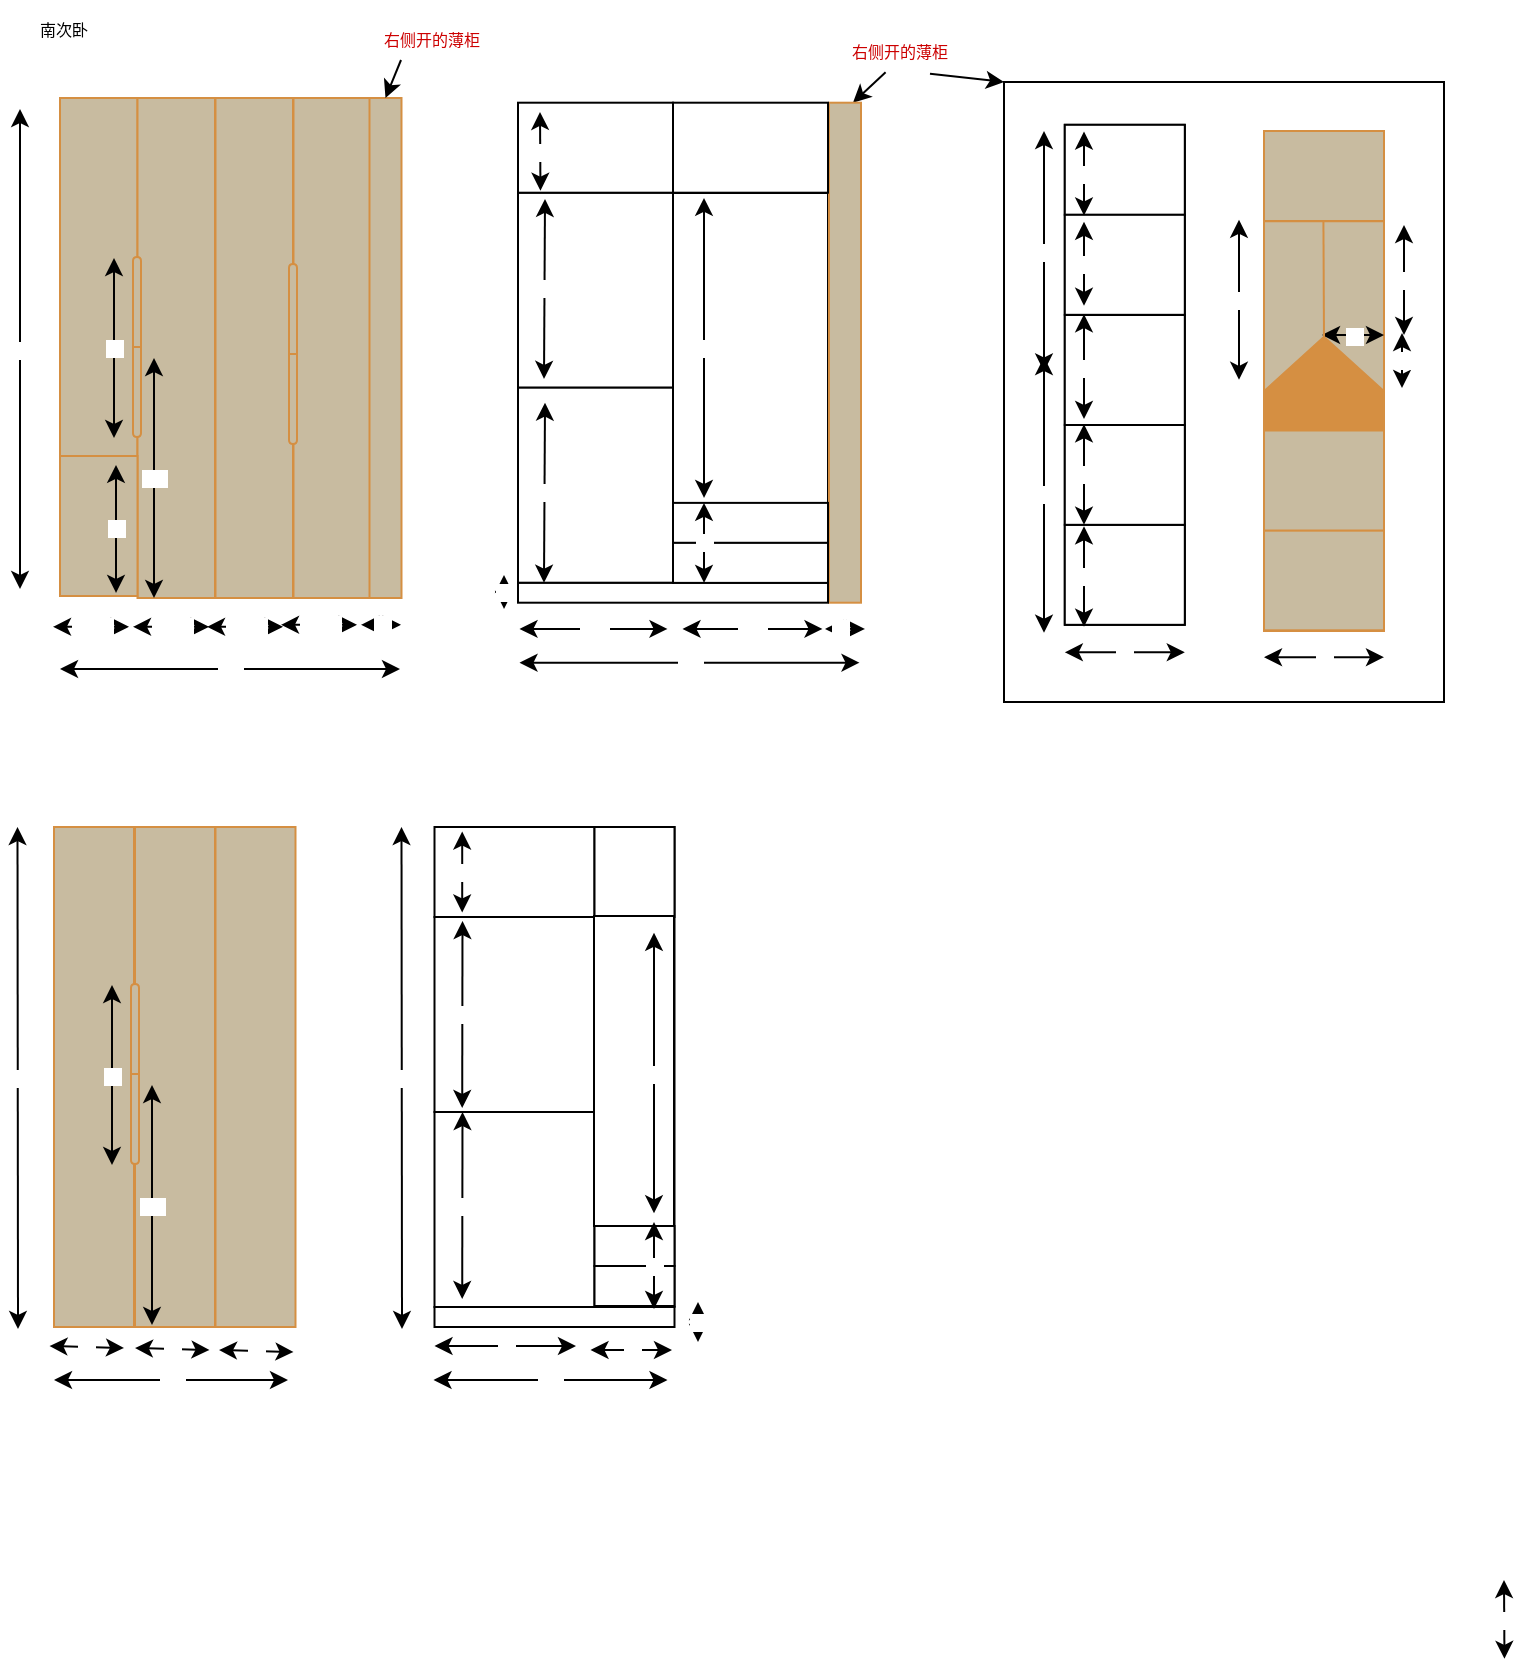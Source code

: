 <mxfile>
    <diagram id="L1VxtPJijclB9qmELhsC" name="第 1 页">
        <mxGraphModel dx="1079" dy="573" grid="1" gridSize="10" guides="1" tooltips="1" connect="1" arrows="1" fold="1" page="1" pageScale="1" pageWidth="827" pageHeight="1169" math="0" shadow="0">
            <root>
                <mxCell id="0"/>
                <mxCell id="1" parent="0"/>
                <mxCell id="169" value="" style="rounded=0;whiteSpace=wrap;html=1;" vertex="1" parent="1">
                    <mxGeometry x="620" y="141" width="220" height="310" as="geometry"/>
                </mxCell>
                <mxCell id="2" value="南次卧" style="text;html=1;strokeColor=none;fillColor=none;align=center;verticalAlign=middle;whiteSpace=wrap;rounded=0;fontSize=8;" parent="1" vertex="1">
                    <mxGeometry x="120" y="100" width="60" height="30" as="geometry"/>
                </mxCell>
                <mxCell id="6" style="edgeStyle=none;html=1;exitX=0.38;exitY=0.966;exitDx=0;exitDy=0;entryX=0.75;entryY=0;entryDx=0;entryDy=0;fontSize=8;fontColor=#CC0000;exitPerimeter=0;" parent="1" source="5" target="4" edge="1">
                    <mxGeometry relative="1" as="geometry"/>
                </mxCell>
                <mxCell id="170" style="edgeStyle=none;html=1;exitX=0.75;exitY=1;exitDx=0;exitDy=0;entryX=0;entryY=0;entryDx=0;entryDy=0;" edge="1" parent="1" source="5" target="169">
                    <mxGeometry relative="1" as="geometry"/>
                </mxCell>
                <mxCell id="5" value="右侧开的薄柜" style="text;html=1;strokeColor=none;fillColor=none;align=center;verticalAlign=middle;whiteSpace=wrap;rounded=0;fontSize=8;fontColor=#CC0000;" parent="1" vertex="1">
                    <mxGeometry x="538" y="115.85" width="60" height="21" as="geometry"/>
                </mxCell>
                <mxCell id="7" value="171" style="endArrow=classic;startArrow=classic;html=1;fontSize=8;fontColor=#FFFFFF;" parent="1" edge="1">
                    <mxGeometry width="50" height="50" relative="1" as="geometry">
                        <mxPoint x="377.75" y="431.35" as="sourcePoint"/>
                        <mxPoint x="547.75" y="431.35" as="targetPoint"/>
                    </mxGeometry>
                </mxCell>
                <mxCell id="8" value="16" style="endArrow=classic;startArrow=classic;html=1;fontSize=8;fontColor=#FFFFFF;" parent="1" edge="1">
                    <mxGeometry width="50" height="50" relative="1" as="geometry">
                        <mxPoint x="298.5" y="412.41" as="sourcePoint"/>
                        <mxPoint x="318.5" y="412.41" as="targetPoint"/>
                    </mxGeometry>
                </mxCell>
                <mxCell id="9" value="38.75" style="endArrow=classic;startArrow=classic;html=1;fontSize=8;fontColor=#FFFFFF;" parent="1" edge="1">
                    <mxGeometry x="0.016" width="50" height="50" relative="1" as="geometry">
                        <mxPoint x="144.5" y="413.41" as="sourcePoint"/>
                        <mxPoint x="182.5" y="413.41" as="targetPoint"/>
                        <mxPoint as="offset"/>
                    </mxGeometry>
                </mxCell>
                <mxCell id="11" value="" style="rounded=0;whiteSpace=wrap;html=1;fontSize=8;" parent="1" vertex="1">
                    <mxGeometry x="454.5" y="196.5" width="77.5" height="155" as="geometry"/>
                </mxCell>
                <mxCell id="13" value="" style="rounded=0;whiteSpace=wrap;html=1;fontSize=8;" parent="1" vertex="1">
                    <mxGeometry x="377" y="196.35" width="77.5" height="97.5" as="geometry"/>
                </mxCell>
                <mxCell id="4" value="" style="rounded=0;whiteSpace=wrap;html=1;fillColor=#C8BBA0;fontSize=8;strokeColor=#D58F42;" parent="1" vertex="1">
                    <mxGeometry x="532.5" y="151.35" width="16" height="250" as="geometry"/>
                </mxCell>
                <mxCell id="21" value="" style="rounded=0;whiteSpace=wrap;html=1;fontSize=8;fillColor=#C8BBA0;strokeColor=#D58F42;" parent="1" vertex="1">
                    <mxGeometry x="148" y="149" width="38.75" height="180" as="geometry"/>
                </mxCell>
                <mxCell id="22" value="" style="rounded=0;whiteSpace=wrap;html=1;fontSize=8;fillColor=#C8BBA0;strokeColor=#D58F42;" parent="1" vertex="1">
                    <mxGeometry x="186.75" y="149" width="38.75" height="250" as="geometry"/>
                </mxCell>
                <mxCell id="23" value="" style="rounded=0;whiteSpace=wrap;html=1;fontSize=8;strokeColor=#D58F42;fillColor=#C8BBA0;" parent="1" vertex="1">
                    <mxGeometry x="225.75" y="149" width="38.75" height="250" as="geometry"/>
                </mxCell>
                <mxCell id="24" value="" style="rounded=0;whiteSpace=wrap;html=1;fontSize=8;fillColor=#C8BBA0;strokeColor=#D58F42;" parent="1" vertex="1">
                    <mxGeometry x="264.75" y="149" width="38.75" height="250" as="geometry"/>
                </mxCell>
                <mxCell id="25" value="" style="rounded=0;whiteSpace=wrap;html=1;fillColor=#C8BBA0;fontSize=8;strokeColor=#D58F42;" parent="1" vertex="1">
                    <mxGeometry x="302.75" y="149" width="16" height="250" as="geometry"/>
                </mxCell>
                <mxCell id="27" style="edgeStyle=none;html=1;exitX=0.25;exitY=1;exitDx=0;exitDy=0;entryX=0.5;entryY=0;entryDx=0;entryDy=0;fontSize=8;fontColor=#FFFFFF;" parent="1" source="26" target="25" edge="1">
                    <mxGeometry relative="1" as="geometry"/>
                </mxCell>
                <mxCell id="26" value="右侧开的薄柜" style="text;html=1;strokeColor=none;fillColor=none;align=center;verticalAlign=middle;whiteSpace=wrap;rounded=0;fontSize=8;fontColor=#CC0000;" parent="1" vertex="1">
                    <mxGeometry x="303.5" y="109" width="60" height="21" as="geometry"/>
                </mxCell>
                <mxCell id="29" value="" style="shape=delay;whiteSpace=wrap;html=1;strokeColor=#D58F42;fontSize=8;fontColor=#FFFFFF;fillColor=#C8BBA0;rotation=-90;" parent="1" vertex="1">
                    <mxGeometry x="164" y="249" width="45" height="4" as="geometry"/>
                </mxCell>
                <mxCell id="30" value="" style="shape=delay;whiteSpace=wrap;html=1;strokeColor=#D58F42;fontSize=8;fontColor=#FFFFFF;fillColor=#C8BBA0;rotation=90;" parent="1" vertex="1">
                    <mxGeometry x="164" y="294" width="45" height="4" as="geometry"/>
                </mxCell>
                <mxCell id="31" value="90" style="endArrow=classic;startArrow=classic;html=1;fontSize=8;fontColor=#FFFFFF;" parent="1" edge="1">
                    <mxGeometry width="50" height="50" relative="1" as="geometry">
                        <mxPoint x="175" y="319" as="sourcePoint"/>
                        <mxPoint x="175" y="229" as="targetPoint"/>
                    </mxGeometry>
                </mxCell>
                <mxCell id="32" value="250" style="endArrow=classic;startArrow=classic;html=1;fontSize=8;fontColor=#FFFFFF;" parent="1" edge="1">
                    <mxGeometry width="50" height="50" relative="1" as="geometry">
                        <mxPoint x="128" y="394.5" as="sourcePoint"/>
                        <mxPoint x="128" y="154.5" as="targetPoint"/>
                    </mxGeometry>
                </mxCell>
                <mxCell id="33" value="125" style="endArrow=classic;startArrow=classic;html=1;fontSize=8;fontColor=#FFFFFF;" parent="1" edge="1">
                    <mxGeometry width="50" height="50" relative="1" as="geometry">
                        <mxPoint x="195" y="399" as="sourcePoint"/>
                        <mxPoint x="195" y="279" as="targetPoint"/>
                    </mxGeometry>
                </mxCell>
                <mxCell id="35" value="" style="shape=delay;whiteSpace=wrap;html=1;strokeColor=#D58F42;fontSize=8;fontColor=#FFFFFF;fillColor=#C8BBA0;rotation=-90;" parent="1" vertex="1">
                    <mxGeometry x="242" y="252.5" width="45" height="4" as="geometry"/>
                </mxCell>
                <mxCell id="36" value="" style="shape=delay;whiteSpace=wrap;html=1;strokeColor=#D58F42;fontSize=8;fontColor=#FFFFFF;fillColor=#C8BBA0;rotation=90;" parent="1" vertex="1">
                    <mxGeometry x="242" y="297.5" width="45" height="4" as="geometry"/>
                </mxCell>
                <mxCell id="41" value="38.75" style="endArrow=classic;startArrow=classic;html=1;fontSize=8;fontColor=#FFFFFF;" parent="1" edge="1">
                    <mxGeometry x="0.016" width="50" height="50" relative="1" as="geometry">
                        <mxPoint x="184.5" y="413.41" as="sourcePoint"/>
                        <mxPoint x="222.5" y="413.41" as="targetPoint"/>
                        <mxPoint as="offset"/>
                    </mxGeometry>
                </mxCell>
                <mxCell id="42" value="38.75" style="endArrow=classic;startArrow=classic;html=1;fontSize=8;fontColor=#FFFFFF;" parent="1" edge="1">
                    <mxGeometry x="0.016" width="50" height="50" relative="1" as="geometry">
                        <mxPoint x="221.5" y="413.41" as="sourcePoint"/>
                        <mxPoint x="259.5" y="413.41" as="targetPoint"/>
                        <mxPoint as="offset"/>
                    </mxGeometry>
                </mxCell>
                <mxCell id="43" value="38.75" style="endArrow=classic;startArrow=classic;html=1;fontSize=8;fontColor=#FFFFFF;" parent="1" edge="1">
                    <mxGeometry x="0.016" width="50" height="50" relative="1" as="geometry">
                        <mxPoint x="258.5" y="412.41" as="sourcePoint"/>
                        <mxPoint x="296.5" y="412.41" as="targetPoint"/>
                        <mxPoint as="offset"/>
                    </mxGeometry>
                </mxCell>
                <mxCell id="44" value="171" style="endArrow=classic;startArrow=classic;html=1;fontSize=8;fontColor=#FFFFFF;" parent="1" edge="1">
                    <mxGeometry width="50" height="50" relative="1" as="geometry">
                        <mxPoint x="148.0" y="434.5" as="sourcePoint"/>
                        <mxPoint x="318.0" y="434.5" as="targetPoint"/>
                    </mxGeometry>
                </mxCell>
                <mxCell id="46" value="" style="rounded=0;whiteSpace=wrap;html=1;fontSize=8;" parent="1" vertex="1">
                    <mxGeometry x="377" y="151.35" width="77.5" height="45" as="geometry"/>
                </mxCell>
                <mxCell id="47" value="" style="rounded=0;whiteSpace=wrap;html=1;fontSize=8;" parent="1" vertex="1">
                    <mxGeometry x="454.5" y="151.35" width="77.5" height="45" as="geometry"/>
                </mxCell>
                <mxCell id="48" value="16" style="endArrow=classic;startArrow=classic;html=1;fontSize=8;fontColor=#FFFFFF;" parent="1" edge="1">
                    <mxGeometry x="-0.25" width="50" height="50" relative="1" as="geometry">
                        <mxPoint x="530.5" y="414.44" as="sourcePoint"/>
                        <mxPoint x="550.5" y="414.44" as="targetPoint"/>
                        <mxPoint as="offset"/>
                    </mxGeometry>
                </mxCell>
                <mxCell id="50" value="77.5" style="endArrow=classic;startArrow=classic;html=1;fontSize=8;fontColor=#FFFFFF;" parent="1" edge="1">
                    <mxGeometry width="50" height="50" relative="1" as="geometry">
                        <mxPoint x="377.75" y="414.44" as="sourcePoint"/>
                        <mxPoint x="451.75" y="414.44" as="targetPoint"/>
                    </mxGeometry>
                </mxCell>
                <mxCell id="51" value="77.5" style="endArrow=classic;startArrow=classic;html=1;fontSize=8;fontColor=#FFFFFF;" parent="1" edge="1">
                    <mxGeometry width="50" height="50" relative="1" as="geometry">
                        <mxPoint x="459.25" y="414.44" as="sourcePoint"/>
                        <mxPoint x="529.25" y="414.44" as="targetPoint"/>
                    </mxGeometry>
                </mxCell>
                <mxCell id="52" value="" style="rounded=0;whiteSpace=wrap;html=1;fontSize=8;" parent="1" vertex="1">
                    <mxGeometry x="454.5" y="351.44" width="77.5" height="20" as="geometry"/>
                </mxCell>
                <mxCell id="53" value="" style="rounded=0;whiteSpace=wrap;html=1;fontSize=8;" parent="1" vertex="1">
                    <mxGeometry x="377" y="391.35" width="155" height="10" as="geometry"/>
                </mxCell>
                <mxCell id="54" value="" style="rounded=0;whiteSpace=wrap;html=1;fontSize=8;" parent="1" vertex="1">
                    <mxGeometry x="377" y="293.85" width="77.5" height="97.5" as="geometry"/>
                </mxCell>
                <mxCell id="56" value="" style="rounded=0;whiteSpace=wrap;html=1;fontSize=8;" parent="1" vertex="1">
                    <mxGeometry x="454.5" y="371.44" width="77.5" height="20" as="geometry"/>
                </mxCell>
                <mxCell id="57" value="40" style="endArrow=classic;startArrow=classic;html=1;fontSize=8;fontColor=#FFFFFF;" parent="1" edge="1">
                    <mxGeometry width="50" height="50" relative="1" as="geometry">
                        <mxPoint x="470" y="391.44" as="sourcePoint"/>
                        <mxPoint x="470" y="351.44" as="targetPoint"/>
                        <mxPoint as="offset"/>
                    </mxGeometry>
                </mxCell>
                <mxCell id="58" value="155" style="endArrow=classic;startArrow=classic;html=1;fontSize=8;fontColor=#FFFFFF;" parent="1" edge="1">
                    <mxGeometry width="50" height="50" relative="1" as="geometry">
                        <mxPoint x="470" y="348.94" as="sourcePoint"/>
                        <mxPoint x="470" y="198.94" as="targetPoint"/>
                        <mxPoint as="offset"/>
                    </mxGeometry>
                </mxCell>
                <mxCell id="59" value="97.5" style="endArrow=classic;startArrow=classic;html=1;fontSize=8;fontColor=#FFFFFF;" parent="1" edge="1">
                    <mxGeometry width="50" height="50" relative="1" as="geometry">
                        <mxPoint x="390.0" y="289.44" as="sourcePoint"/>
                        <mxPoint x="390.5" y="199.44" as="targetPoint"/>
                        <mxPoint as="offset"/>
                    </mxGeometry>
                </mxCell>
                <mxCell id="60" value="97.5" style="endArrow=classic;startArrow=classic;html=1;fontSize=8;fontColor=#FFFFFF;" parent="1" edge="1">
                    <mxGeometry width="50" height="50" relative="1" as="geometry">
                        <mxPoint x="390" y="391.35" as="sourcePoint"/>
                        <mxPoint x="390.5" y="301.35" as="targetPoint"/>
                        <mxPoint as="offset"/>
                    </mxGeometry>
                </mxCell>
                <mxCell id="61" value="10" style="endArrow=classic;startArrow=classic;html=1;fontSize=8;fontColor=#FFFFFF;" parent="1" edge="1">
                    <mxGeometry width="50" height="50" relative="1" as="geometry">
                        <mxPoint x="370.0" y="404.44" as="sourcePoint"/>
                        <mxPoint x="370" y="387.44" as="targetPoint"/>
                        <mxPoint as="offset"/>
                    </mxGeometry>
                </mxCell>
                <mxCell id="62" value="45" style="endArrow=classic;startArrow=classic;html=1;fontSize=8;fontColor=#FFFFFF;" parent="1" edge="1">
                    <mxGeometry width="50" height="50" relative="1" as="geometry">
                        <mxPoint x="388.23" y="195.35" as="sourcePoint"/>
                        <mxPoint x="388" y="155.94" as="targetPoint"/>
                        <mxPoint as="offset"/>
                    </mxGeometry>
                </mxCell>
                <mxCell id="63" value="" style="rounded=0;whiteSpace=wrap;html=1;fontSize=8;" parent="1" vertex="1">
                    <mxGeometry x="650.4" y="162.41" width="60" height="250" as="geometry"/>
                </mxCell>
                <mxCell id="64" value="60" style="endArrow=classic;startArrow=classic;html=1;fontSize=8;fontColor=#FFFFFF;" parent="1" edge="1">
                    <mxGeometry width="50" height="50" relative="1" as="geometry">
                        <mxPoint x="650.4" y="426.16" as="sourcePoint"/>
                        <mxPoint x="710.4" y="426.16" as="targetPoint"/>
                    </mxGeometry>
                </mxCell>
                <mxCell id="67" value="" style="rounded=0;whiteSpace=wrap;html=1;fontSize=8;" parent="1" vertex="1">
                    <mxGeometry x="650.4" y="362.41" width="60" height="50" as="geometry"/>
                </mxCell>
                <mxCell id="68" value="" style="rounded=0;whiteSpace=wrap;html=1;fontSize=8;" parent="1" vertex="1">
                    <mxGeometry x="650.4" y="312.41" width="60" height="50" as="geometry"/>
                </mxCell>
                <mxCell id="72" value="" style="rounded=0;whiteSpace=wrap;html=1;fontSize=8;fillColor=#D58F42;strokeColor=#D58F42;" parent="1" vertex="1">
                    <mxGeometry x="750" y="165.5" width="60" height="250" as="geometry"/>
                </mxCell>
                <mxCell id="73" value="60" style="endArrow=classic;startArrow=classic;html=1;fontSize=8;fontColor=#FFFFFF;" parent="1" edge="1">
                    <mxGeometry width="50" height="50" relative="1" as="geometry">
                        <mxPoint x="750" y="428.59" as="sourcePoint"/>
                        <mxPoint x="810" y="428.59" as="targetPoint"/>
                    </mxGeometry>
                </mxCell>
                <mxCell id="74" value="" style="rounded=0;whiteSpace=wrap;html=1;fontSize=8;fillColor=#C8BBA0;strokeColor=#D58F42;" parent="1" vertex="1">
                    <mxGeometry x="750" y="165.5" width="60" height="45" as="geometry"/>
                </mxCell>
                <mxCell id="75" value="" style="rounded=0;whiteSpace=wrap;html=1;fontSize=8;fillColor=#C8BBA0;strokeColor=#D58F42;" parent="1" vertex="1">
                    <mxGeometry x="750" y="365.16" width="60" height="50" as="geometry"/>
                </mxCell>
                <mxCell id="76" value="" style="rounded=0;whiteSpace=wrap;html=1;fontSize=8;fillColor=#C8BBA0;strokeColor=#D58F42;" parent="1" vertex="1">
                    <mxGeometry x="750" y="315.25" width="60" height="50" as="geometry"/>
                </mxCell>
                <mxCell id="91" value="" style="rounded=0;whiteSpace=wrap;html=1;fontSize=8;" parent="1" vertex="1">
                    <mxGeometry x="650.4" y="257.5" width="60" height="55" as="geometry"/>
                </mxCell>
                <mxCell id="93" value="140" style="endArrow=classic;startArrow=classic;html=1;fontSize=8;fontColor=#FFFFFF;" parent="1" edge="1">
                    <mxGeometry width="50" height="50" relative="1" as="geometry">
                        <mxPoint x="640" y="416.34" as="sourcePoint"/>
                        <mxPoint x="640" y="278.5" as="targetPoint"/>
                        <mxPoint as="offset"/>
                    </mxGeometry>
                </mxCell>
                <mxCell id="94" value="50" style="endArrow=classic;startArrow=classic;html=1;fontSize=8;fontColor=#FFFFFF;" parent="1" edge="1">
                    <mxGeometry width="50" height="50" relative="1" as="geometry">
                        <mxPoint x="660" y="413.34" as="sourcePoint"/>
                        <mxPoint x="660" y="363.16" as="targetPoint"/>
                        <mxPoint as="offset"/>
                    </mxGeometry>
                </mxCell>
                <mxCell id="95" value="50" style="endArrow=classic;startArrow=classic;html=1;fontSize=8;fontColor=#FFFFFF;" parent="1" edge="1">
                    <mxGeometry width="50" height="50" relative="1" as="geometry">
                        <mxPoint x="660" y="362.34" as="sourcePoint"/>
                        <mxPoint x="660" y="312.16" as="targetPoint"/>
                        <mxPoint as="offset"/>
                    </mxGeometry>
                </mxCell>
                <mxCell id="96" value="55" style="endArrow=classic;startArrow=classic;html=1;fontSize=8;fontColor=#FFFFFF;" parent="1" edge="1">
                    <mxGeometry width="50" height="50" relative="1" as="geometry">
                        <mxPoint x="660" y="309.5" as="sourcePoint"/>
                        <mxPoint x="660" y="257.08" as="targetPoint"/>
                        <mxPoint as="offset"/>
                        <Array as="points"/>
                    </mxGeometry>
                </mxCell>
                <mxCell id="97" value="110" style="endArrow=classic;startArrow=classic;html=1;fontSize=8;fontColor=#FFFFFF;" parent="1" edge="1">
                    <mxGeometry width="50" height="50" relative="1" as="geometry">
                        <mxPoint x="640" y="285.75" as="sourcePoint"/>
                        <mxPoint x="640" y="165.5" as="targetPoint"/>
                        <mxPoint as="offset"/>
                    </mxGeometry>
                </mxCell>
                <mxCell id="98" value="" style="rounded=0;whiteSpace=wrap;html=1;fontSize=8;" parent="1" vertex="1">
                    <mxGeometry x="650.4" y="162.41" width="60" height="45" as="geometry"/>
                </mxCell>
                <mxCell id="99" value="" style="rounded=0;whiteSpace=wrap;html=1;fontSize=8;" parent="1" vertex="1">
                    <mxGeometry x="650.4" y="207.41" width="60" height="50" as="geometry"/>
                </mxCell>
                <mxCell id="100" value="50" style="endArrow=classic;startArrow=classic;html=1;fontSize=8;fontColor=#FFFFFF;" parent="1" edge="1">
                    <mxGeometry width="50" height="50" relative="1" as="geometry">
                        <mxPoint x="660" y="252.91" as="sourcePoint"/>
                        <mxPoint x="660" y="210.91" as="targetPoint"/>
                        <mxPoint as="offset"/>
                        <Array as="points"/>
                    </mxGeometry>
                </mxCell>
                <mxCell id="101" value="45" style="endArrow=classic;startArrow=classic;html=1;fontSize=8;fontColor=#FFFFFF;" parent="1" edge="1">
                    <mxGeometry width="50" height="50" relative="1" as="geometry">
                        <mxPoint x="660" y="207.75" as="sourcePoint"/>
                        <mxPoint x="660" y="165.75" as="targetPoint"/>
                        <mxPoint as="offset"/>
                        <Array as="points"/>
                    </mxGeometry>
                </mxCell>
                <mxCell id="111" value="" style="html=1;shape=mxgraph.infographic.ribbonSimple;notch1=27.2;notch2=0;align=center;verticalAlign=middle;fontSize=14;fontStyle=0;fillColor=#C8BBA0;flipH=0;spacingRight=0;spacingLeft=14;strokeColor=#D58F42;fontColor=#FFFFFF;rotation=-90;" parent="1" vertex="1">
                    <mxGeometry x="737.5" y="223.16" width="85" height="60" as="geometry"/>
                </mxCell>
                <mxCell id="112" value="85" style="endArrow=classic;startArrow=classic;html=1;fontSize=8;fontColor=#FFFFFF;" parent="1" edge="1">
                    <mxGeometry width="50" height="50" relative="1" as="geometry">
                        <mxPoint x="737.5" y="289.91" as="sourcePoint"/>
                        <mxPoint x="737.5" y="209.91" as="targetPoint"/>
                        <mxPoint as="offset"/>
                    </mxGeometry>
                </mxCell>
                <mxCell id="115" value="30" style="endArrow=classic;startArrow=classic;html=1;fontSize=8;fontColor=#FFFFFF;" parent="1" edge="1">
                    <mxGeometry x="0.003" width="50" height="50" relative="1" as="geometry">
                        <mxPoint x="819" y="294.0" as="sourcePoint"/>
                        <mxPoint x="819" y="266.5" as="targetPoint"/>
                        <mxPoint as="offset"/>
                        <Array as="points"/>
                    </mxGeometry>
                </mxCell>
                <mxCell id="116" value="30" style="endArrow=classic;startArrow=classic;html=1;fontSize=8;fontColor=#FFFFFF;" parent="1" edge="1">
                    <mxGeometry width="50" height="50" relative="1" as="geometry">
                        <mxPoint x="810" y="267.5" as="sourcePoint"/>
                        <mxPoint x="779" y="267.5" as="targetPoint"/>
                        <mxPoint as="offset"/>
                        <Array as="points"/>
                    </mxGeometry>
                </mxCell>
                <mxCell id="117" value="55" style="endArrow=classic;startArrow=classic;html=1;fontSize=8;fontColor=#FFFFFF;" parent="1" edge="1">
                    <mxGeometry width="50" height="50" relative="1" as="geometry">
                        <mxPoint x="820" y="267.5" as="sourcePoint"/>
                        <mxPoint x="820" y="212.5" as="targetPoint"/>
                        <mxPoint as="offset"/>
                    </mxGeometry>
                </mxCell>
                <mxCell id="118" value="北次卧" style="text;html=1;strokeColor=none;fillColor=none;align=center;verticalAlign=middle;whiteSpace=wrap;rounded=0;fontSize=8;fontColor=#FFFFFF;" parent="1" vertex="1">
                    <mxGeometry x="120" y="471.5" width="60" height="30" as="geometry"/>
                </mxCell>
                <mxCell id="120" value="250" style="endArrow=classic;startArrow=classic;html=1;fontSize=8;fontColor=#FFFFFF;" parent="1" edge="1">
                    <mxGeometry width="50" height="50" relative="1" as="geometry">
                        <mxPoint x="127" y="764.5" as="sourcePoint"/>
                        <mxPoint x="126.75" y="513.5" as="targetPoint"/>
                    </mxGeometry>
                </mxCell>
                <mxCell id="122" value="120" style="endArrow=classic;startArrow=classic;html=1;fontSize=8;fontColor=#FFFFFF;" parent="1" edge="1">
                    <mxGeometry width="50" height="50" relative="1" as="geometry">
                        <mxPoint x="145" y="790" as="sourcePoint"/>
                        <mxPoint x="262" y="790" as="targetPoint"/>
                    </mxGeometry>
                </mxCell>
                <mxCell id="123" value="" style="rounded=0;whiteSpace=wrap;html=1;fontSize=8;fillColor=#C8BBA0;strokeColor=#D58F42;" parent="1" vertex="1">
                    <mxGeometry x="145" y="513.5" width="40" height="250" as="geometry"/>
                </mxCell>
                <mxCell id="124" value="" style="rounded=0;whiteSpace=wrap;html=1;fontSize=8;fillColor=#C8BBA0;strokeColor=#D58F42;" parent="1" vertex="1">
                    <mxGeometry x="185.5" y="513.5" width="40" height="250" as="geometry"/>
                </mxCell>
                <mxCell id="125" value="" style="rounded=0;whiteSpace=wrap;html=1;fontSize=8;fillColor=#C8BBA0;strokeColor=#D58F42;" parent="1" vertex="1">
                    <mxGeometry x="225.75" y="513.5" width="40" height="250" as="geometry"/>
                </mxCell>
                <mxCell id="126" value="" style="shape=delay;whiteSpace=wrap;html=1;strokeColor=#D58F42;fontSize=8;fontColor=#FFFFFF;fillColor=#C8BBA0;rotation=-90;" parent="1" vertex="1">
                    <mxGeometry x="163" y="612.5" width="45" height="4" as="geometry"/>
                </mxCell>
                <mxCell id="127" value="" style="shape=delay;whiteSpace=wrap;html=1;strokeColor=#D58F42;fontSize=8;fontColor=#FFFFFF;fillColor=#C8BBA0;rotation=90;" parent="1" vertex="1">
                    <mxGeometry x="163" y="657.5" width="45" height="4" as="geometry"/>
                </mxCell>
                <mxCell id="128" value="90" style="endArrow=classic;startArrow=classic;html=1;fontSize=8;fontColor=#FFFFFF;" parent="1" edge="1">
                    <mxGeometry width="50" height="50" relative="1" as="geometry">
                        <mxPoint x="174" y="682.5" as="sourcePoint"/>
                        <mxPoint x="174" y="592.5" as="targetPoint"/>
                    </mxGeometry>
                </mxCell>
                <mxCell id="129" value="125" style="endArrow=classic;startArrow=classic;html=1;fontSize=8;fontColor=#FFFFFF;" parent="1" edge="1">
                    <mxGeometry width="50" height="50" relative="1" as="geometry">
                        <mxPoint x="194" y="762.5" as="sourcePoint"/>
                        <mxPoint x="194" y="642.5" as="targetPoint"/>
                    </mxGeometry>
                </mxCell>
                <mxCell id="137" value="" style="rounded=0;whiteSpace=wrap;html=1;fontSize=8;" parent="1" vertex="1">
                    <mxGeometry x="415.25" y="513.5" width="40" height="240" as="geometry"/>
                </mxCell>
                <mxCell id="138" value="120" style="endArrow=classic;startArrow=classic;html=1;fontSize=8;fontColor=#FFFFFF;" parent="1" edge="1">
                    <mxGeometry width="50" height="50" relative="1" as="geometry">
                        <mxPoint x="334.75" y="790" as="sourcePoint"/>
                        <mxPoint x="451.75" y="790" as="targetPoint"/>
                    </mxGeometry>
                </mxCell>
                <mxCell id="139" value="250" style="endArrow=classic;startArrow=classic;html=1;fontSize=8;fontColor=#FFFFFF;" parent="1" edge="1">
                    <mxGeometry width="50" height="50" relative="1" as="geometry">
                        <mxPoint x="319" y="764.5" as="sourcePoint"/>
                        <mxPoint x="318.75" y="513.5" as="targetPoint"/>
                    </mxGeometry>
                </mxCell>
                <mxCell id="143" value="" style="rounded=0;whiteSpace=wrap;html=1;fontSize=8;fillColor=#C8BBA0;strokeColor=#D58F42;" parent="1" vertex="1">
                    <mxGeometry x="148" y="328" width="38.75" height="70" as="geometry"/>
                </mxCell>
                <mxCell id="144" value="70" style="endArrow=classic;startArrow=classic;html=1;fontSize=8;fontColor=#FFFFFF;" parent="1" edge="1">
                    <mxGeometry width="50" height="50" relative="1" as="geometry">
                        <mxPoint x="176" y="396.44" as="sourcePoint"/>
                        <mxPoint x="176" y="332.44" as="targetPoint"/>
                    </mxGeometry>
                </mxCell>
                <mxCell id="145" value="" style="rounded=0;whiteSpace=wrap;html=1;fontSize=8;" parent="1" vertex="1">
                    <mxGeometry x="335.25" y="513.5" width="80" height="45" as="geometry"/>
                </mxCell>
                <mxCell id="146" value="" style="rounded=0;whiteSpace=wrap;html=1;fontSize=8;" parent="1" vertex="1">
                    <mxGeometry x="415.25" y="513.5" width="40" height="45" as="geometry"/>
                </mxCell>
                <mxCell id="147" value="" style="rounded=0;whiteSpace=wrap;html=1;fontSize=8;" parent="1" vertex="1">
                    <mxGeometry x="335.25" y="753.5" width="120" height="10" as="geometry"/>
                </mxCell>
                <mxCell id="149" value="" style="rounded=0;whiteSpace=wrap;html=1;fontSize=8;" parent="1" vertex="1">
                    <mxGeometry x="335.25" y="656" width="80" height="97.5" as="geometry"/>
                </mxCell>
                <mxCell id="150" value="" style="rounded=0;whiteSpace=wrap;html=1;fontSize=8;" parent="1" vertex="1">
                    <mxGeometry x="335.25" y="558.5" width="80" height="97.5" as="geometry"/>
                </mxCell>
                <mxCell id="151" value="45" style="endArrow=classic;startArrow=classic;html=1;fontSize=8;fontColor=#FFFFFF;" parent="1" edge="1">
                    <mxGeometry width="50" height="50" relative="1" as="geometry">
                        <mxPoint x="870.23" y="929.41" as="sourcePoint"/>
                        <mxPoint x="870" y="890" as="targetPoint"/>
                        <mxPoint as="offset"/>
                    </mxGeometry>
                </mxCell>
                <mxCell id="152" value="40" style="endArrow=classic;startArrow=classic;html=1;fontSize=8;fontColor=#FFFFFF;" parent="1" edge="1">
                    <mxGeometry width="50" height="50" relative="1" as="geometry">
                        <mxPoint x="142.75" y="773" as="sourcePoint"/>
                        <mxPoint x="180" y="774" as="targetPoint"/>
                    </mxGeometry>
                </mxCell>
                <mxCell id="153" value="40" style="endArrow=classic;startArrow=classic;html=1;fontSize=8;fontColor=#FFFFFF;" parent="1" edge="1">
                    <mxGeometry width="50" height="50" relative="1" as="geometry">
                        <mxPoint x="185.5" y="774" as="sourcePoint"/>
                        <mxPoint x="222.75" y="775" as="targetPoint"/>
                    </mxGeometry>
                </mxCell>
                <mxCell id="154" value="40" style="endArrow=classic;startArrow=classic;html=1;fontSize=8;fontColor=#FFFFFF;" parent="1" edge="1">
                    <mxGeometry width="50" height="50" relative="1" as="geometry">
                        <mxPoint x="227.5" y="775" as="sourcePoint"/>
                        <mxPoint x="264.75" y="776" as="targetPoint"/>
                    </mxGeometry>
                </mxCell>
                <mxCell id="155" value="80" style="endArrow=classic;startArrow=classic;html=1;fontSize=8;fontColor=#FFFFFF;" parent="1" edge="1">
                    <mxGeometry width="50" height="50" relative="1" as="geometry">
                        <mxPoint x="335.25" y="773" as="sourcePoint"/>
                        <mxPoint x="406" y="773" as="targetPoint"/>
                    </mxGeometry>
                </mxCell>
                <mxCell id="156" value="40" style="endArrow=classic;startArrow=classic;html=1;fontSize=8;fontColor=#FFFFFF;" parent="1" edge="1">
                    <mxGeometry width="50" height="50" relative="1" as="geometry">
                        <mxPoint x="413.25" y="775" as="sourcePoint"/>
                        <mxPoint x="454" y="775" as="targetPoint"/>
                    </mxGeometry>
                </mxCell>
                <mxCell id="157" value="10" style="endArrow=classic;startArrow=classic;html=1;fontSize=8;fontColor=#FFFFFF;" parent="1" edge="1">
                    <mxGeometry width="50" height="50" relative="1" as="geometry">
                        <mxPoint x="467" y="771" as="sourcePoint"/>
                        <mxPoint x="467" y="751" as="targetPoint"/>
                    </mxGeometry>
                </mxCell>
                <mxCell id="158" value="97.5" style="endArrow=classic;startArrow=classic;html=1;fontSize=8;fontColor=#FFFFFF;" parent="1" edge="1">
                    <mxGeometry width="50" height="50" relative="1" as="geometry">
                        <mxPoint x="349.1" y="749.5" as="sourcePoint"/>
                        <mxPoint x="349.25" y="656" as="targetPoint"/>
                    </mxGeometry>
                </mxCell>
                <mxCell id="159" value="97.5" style="endArrow=classic;startArrow=classic;html=1;fontSize=8;fontColor=#FFFFFF;" parent="1" edge="1">
                    <mxGeometry width="50" height="50" relative="1" as="geometry">
                        <mxPoint x="349.1" y="654" as="sourcePoint"/>
                        <mxPoint x="349.25" y="560.5" as="targetPoint"/>
                    </mxGeometry>
                </mxCell>
                <mxCell id="160" value="45" style="endArrow=classic;startArrow=classic;html=1;fontSize=8;fontColor=#FFFFFF;" parent="1" edge="1">
                    <mxGeometry width="50" height="50" relative="1" as="geometry">
                        <mxPoint x="349.1" y="556.25" as="sourcePoint"/>
                        <mxPoint x="349.1" y="515.75" as="targetPoint"/>
                    </mxGeometry>
                </mxCell>
                <mxCell id="161" value="" style="rounded=0;whiteSpace=wrap;html=1;fontSize=8;" parent="1" vertex="1">
                    <mxGeometry x="415" y="558" width="40" height="155" as="geometry"/>
                </mxCell>
                <mxCell id="162" value="" style="rounded=0;whiteSpace=wrap;html=1;fontSize=8;" parent="1" vertex="1">
                    <mxGeometry x="415.25" y="713" width="40" height="20" as="geometry"/>
                </mxCell>
                <mxCell id="163" value="" style="rounded=0;whiteSpace=wrap;html=1;fontSize=8;" parent="1" vertex="1">
                    <mxGeometry x="415.25" y="733" width="40" height="20" as="geometry"/>
                </mxCell>
                <mxCell id="165" value="40" style="endArrow=classic;startArrow=classic;html=1;fontSize=8;fontColor=#FFFFFF;" parent="1" edge="1">
                    <mxGeometry width="50" height="50" relative="1" as="geometry">
                        <mxPoint x="445" y="754.5" as="sourcePoint"/>
                        <mxPoint x="445" y="711" as="targetPoint"/>
                    </mxGeometry>
                </mxCell>
                <mxCell id="166" value="155" style="endArrow=classic;startArrow=classic;html=1;fontSize=8;fontColor=#FFFFFF;" parent="1" edge="1">
                    <mxGeometry width="50" height="50" relative="1" as="geometry">
                        <mxPoint x="445" y="706.63" as="sourcePoint"/>
                        <mxPoint x="445" y="566.38" as="targetPoint"/>
                    </mxGeometry>
                </mxCell>
                <mxCell id="172" value="" style="endArrow=none;html=1;strokeColor=#D58F42;" edge="1" parent="1">
                    <mxGeometry width="50" height="50" relative="1" as="geometry">
                        <mxPoint x="780" y="270" as="sourcePoint"/>
                        <mxPoint x="779.71" y="210.5" as="targetPoint"/>
                    </mxGeometry>
                </mxCell>
            </root>
        </mxGraphModel>
    </diagram>
</mxfile>